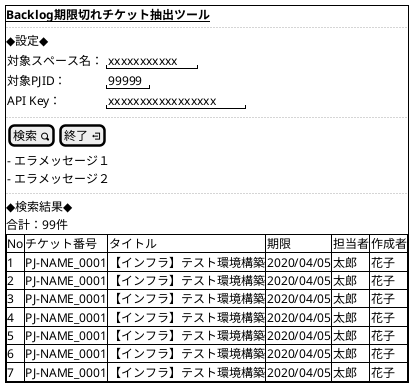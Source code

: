 @startsalt
{+
    <u><b>Backlog期限切れチケット抽出ツール</b></u>
    ..
    ◆設定◆ 
    {
        対象スペース名： | "xxxxxxxxxxx"
        対象PJID： | "99999"
        API Key： | "xxxxxxxxxxxxxxxxx"
    }
    ..
    { [検索 <&magnifying-glass>] | [終了 <&account-logout>] }
    {
        - エラメッセージ１
        - エラメッセージ２
    }
    ..
    ◆検索結果◆
    合計：99件
    {#
        No | チケット番号 | タイトル | 期限 | 担当者 | 作成者
        1 | PJ-NAME_0001 | 【インフラ】テスト環境構築 | 2020/04/05 | 太郎 | 花子
        2 | PJ-NAME_0001 | 【インフラ】テスト環境構築 | 2020/04/05 | 太郎 | 花子
        3 | PJ-NAME_0001 | 【インフラ】テスト環境構築 | 2020/04/05 | 太郎 | 花子
        4 | PJ-NAME_0001 | 【インフラ】テスト環境構築 | 2020/04/05 | 太郎 | 花子
        5 | PJ-NAME_0001 | 【インフラ】テスト環境構築 | 2020/04/05 | 太郎 | 花子
        6 | PJ-NAME_0001 | 【インフラ】テスト環境構築 | 2020/04/05 | 太郎 | 花子
        7 | PJ-NAME_0001 | 【インフラ】テスト環境構築 | 2020/04/05 | 太郎 | 花子
    }    
}
@endsalt